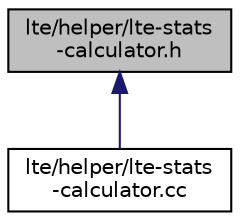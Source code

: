 digraph "lte/helper/lte-stats-calculator.h"
{
  edge [fontname="Helvetica",fontsize="10",labelfontname="Helvetica",labelfontsize="10"];
  node [fontname="Helvetica",fontsize="10",shape=record];
  Node1 [label="lte/helper/lte-stats\l-calculator.h",height=0.2,width=0.4,color="black", fillcolor="grey75", style="filled", fontcolor="black"];
  Node1 -> Node2 [dir="back",color="midnightblue",fontsize="10",style="solid"];
  Node2 [label="lte/helper/lte-stats\l-calculator.cc",height=0.2,width=0.4,color="black", fillcolor="white", style="filled",URL="$da/d6c/lte-stats-calculator_8cc.html"];
}
